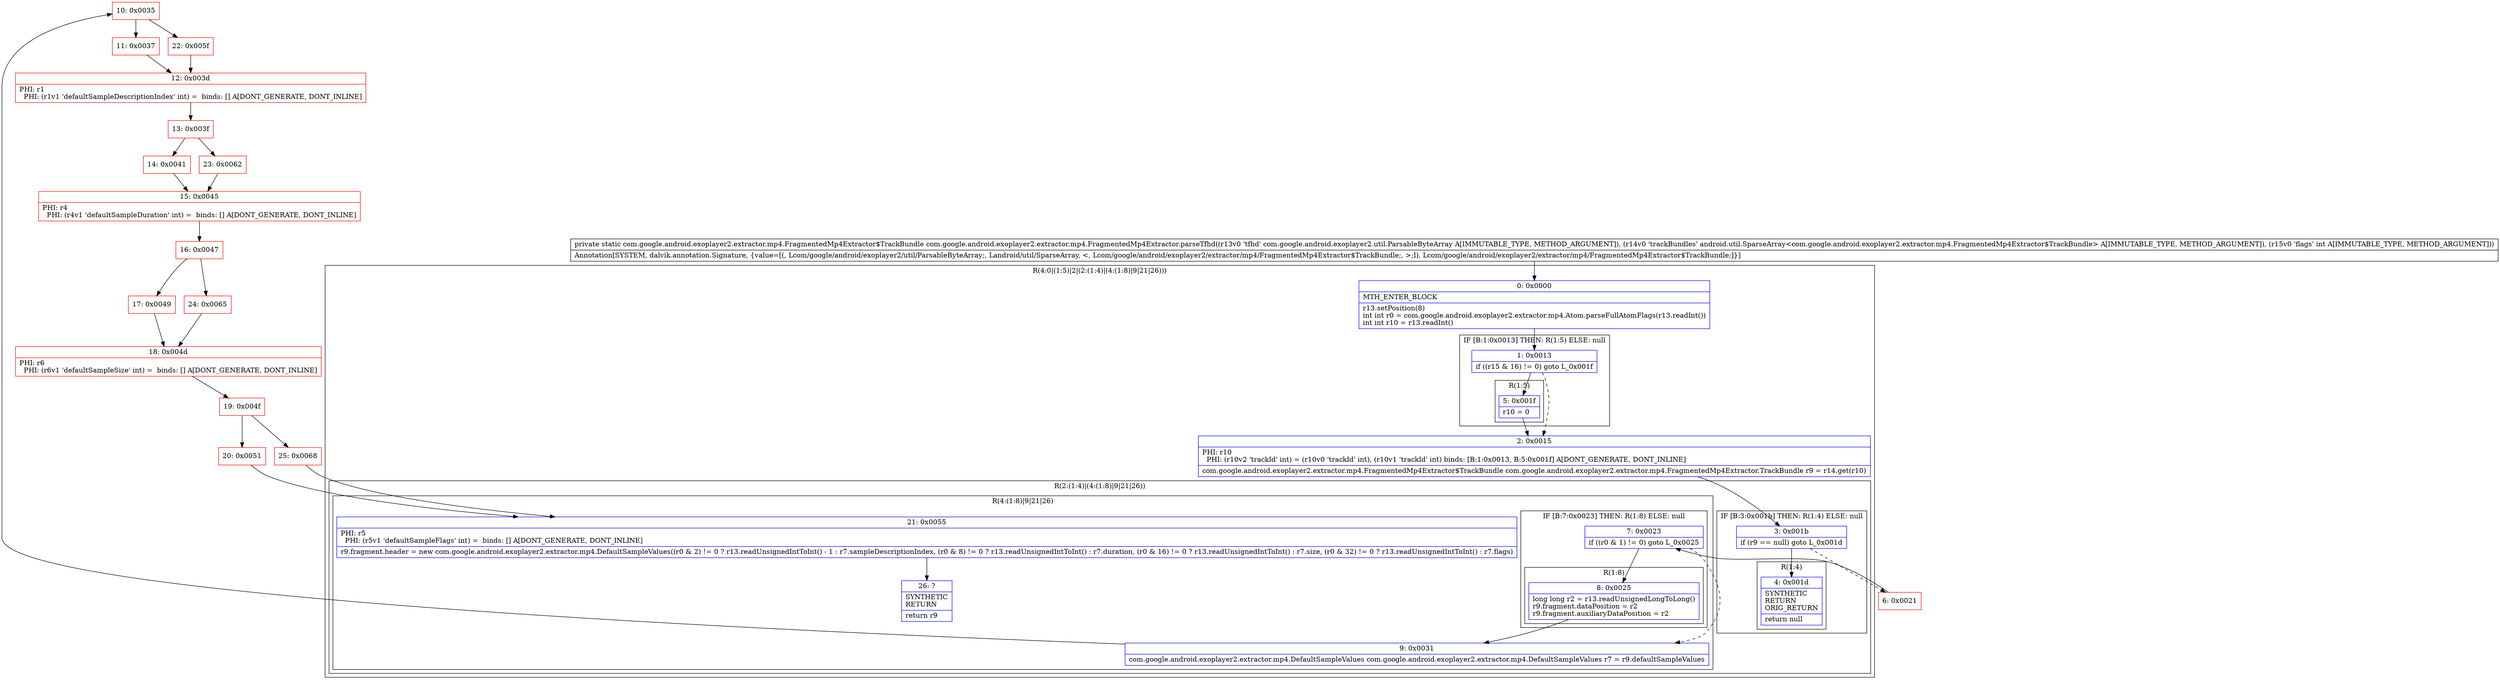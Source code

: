 digraph "CFG forcom.google.android.exoplayer2.extractor.mp4.FragmentedMp4Extractor.parseTfhd(Lcom\/google\/android\/exoplayer2\/util\/ParsableByteArray;Landroid\/util\/SparseArray;I)Lcom\/google\/android\/exoplayer2\/extractor\/mp4\/FragmentedMp4Extractor$TrackBundle;" {
subgraph cluster_Region_1800469144 {
label = "R(4:0|(1:5)|2|(2:(1:4)|(4:(1:8)|9|21|26)))";
node [shape=record,color=blue];
Node_0 [shape=record,label="{0\:\ 0x0000|MTH_ENTER_BLOCK\l|r13.setPosition(8)\lint int r0 = com.google.android.exoplayer2.extractor.mp4.Atom.parseFullAtomFlags(r13.readInt())\lint int r10 = r13.readInt()\l}"];
subgraph cluster_IfRegion_616466609 {
label = "IF [B:1:0x0013] THEN: R(1:5) ELSE: null";
node [shape=record,color=blue];
Node_1 [shape=record,label="{1\:\ 0x0013|if ((r15 & 16) != 0) goto L_0x001f\l}"];
subgraph cluster_Region_1333264713 {
label = "R(1:5)";
node [shape=record,color=blue];
Node_5 [shape=record,label="{5\:\ 0x001f|r10 = 0\l}"];
}
}
Node_2 [shape=record,label="{2\:\ 0x0015|PHI: r10 \l  PHI: (r10v2 'trackId' int) = (r10v0 'trackId' int), (r10v1 'trackId' int) binds: [B:1:0x0013, B:5:0x001f] A[DONT_GENERATE, DONT_INLINE]\l|com.google.android.exoplayer2.extractor.mp4.FragmentedMp4Extractor$TrackBundle com.google.android.exoplayer2.extractor.mp4.FragmentedMp4Extractor.TrackBundle r9 = r14.get(r10)\l}"];
subgraph cluster_Region_1763415967 {
label = "R(2:(1:4)|(4:(1:8)|9|21|26))";
node [shape=record,color=blue];
subgraph cluster_IfRegion_588297732 {
label = "IF [B:3:0x001b] THEN: R(1:4) ELSE: null";
node [shape=record,color=blue];
Node_3 [shape=record,label="{3\:\ 0x001b|if (r9 == null) goto L_0x001d\l}"];
subgraph cluster_Region_588279395 {
label = "R(1:4)";
node [shape=record,color=blue];
Node_4 [shape=record,label="{4\:\ 0x001d|SYNTHETIC\lRETURN\lORIG_RETURN\l|return null\l}"];
}
}
subgraph cluster_Region_1578674810 {
label = "R(4:(1:8)|9|21|26)";
node [shape=record,color=blue];
subgraph cluster_IfRegion_1989735246 {
label = "IF [B:7:0x0023] THEN: R(1:8) ELSE: null";
node [shape=record,color=blue];
Node_7 [shape=record,label="{7\:\ 0x0023|if ((r0 & 1) != 0) goto L_0x0025\l}"];
subgraph cluster_Region_304292779 {
label = "R(1:8)";
node [shape=record,color=blue];
Node_8 [shape=record,label="{8\:\ 0x0025|long long r2 = r13.readUnsignedLongToLong()\lr9.fragment.dataPosition = r2\lr9.fragment.auxiliaryDataPosition = r2\l}"];
}
}
Node_9 [shape=record,label="{9\:\ 0x0031|com.google.android.exoplayer2.extractor.mp4.DefaultSampleValues com.google.android.exoplayer2.extractor.mp4.DefaultSampleValues r7 = r9.defaultSampleValues\l}"];
Node_21 [shape=record,label="{21\:\ 0x0055|PHI: r5 \l  PHI: (r5v1 'defaultSampleFlags' int) =  binds: [] A[DONT_GENERATE, DONT_INLINE]\l|r9.fragment.header = new com.google.android.exoplayer2.extractor.mp4.DefaultSampleValues((r0 & 2) != 0 ? r13.readUnsignedIntToInt() \- 1 : r7.sampleDescriptionIndex, (r0 & 8) != 0 ? r13.readUnsignedIntToInt() : r7.duration, (r0 & 16) != 0 ? r13.readUnsignedIntToInt() : r7.size, (r0 & 32) != 0 ? r13.readUnsignedIntToInt() : r7.flags)\l}"];
Node_26 [shape=record,label="{26\:\ ?|SYNTHETIC\lRETURN\l|return r9\l}"];
}
}
}
Node_6 [shape=record,color=red,label="{6\:\ 0x0021}"];
Node_10 [shape=record,color=red,label="{10\:\ 0x0035}"];
Node_11 [shape=record,color=red,label="{11\:\ 0x0037}"];
Node_12 [shape=record,color=red,label="{12\:\ 0x003d|PHI: r1 \l  PHI: (r1v1 'defaultSampleDescriptionIndex' int) =  binds: [] A[DONT_GENERATE, DONT_INLINE]\l}"];
Node_13 [shape=record,color=red,label="{13\:\ 0x003f}"];
Node_14 [shape=record,color=red,label="{14\:\ 0x0041}"];
Node_15 [shape=record,color=red,label="{15\:\ 0x0045|PHI: r4 \l  PHI: (r4v1 'defaultSampleDuration' int) =  binds: [] A[DONT_GENERATE, DONT_INLINE]\l}"];
Node_16 [shape=record,color=red,label="{16\:\ 0x0047}"];
Node_17 [shape=record,color=red,label="{17\:\ 0x0049}"];
Node_18 [shape=record,color=red,label="{18\:\ 0x004d|PHI: r6 \l  PHI: (r6v1 'defaultSampleSize' int) =  binds: [] A[DONT_GENERATE, DONT_INLINE]\l}"];
Node_19 [shape=record,color=red,label="{19\:\ 0x004f}"];
Node_20 [shape=record,color=red,label="{20\:\ 0x0051}"];
Node_22 [shape=record,color=red,label="{22\:\ 0x005f}"];
Node_23 [shape=record,color=red,label="{23\:\ 0x0062}"];
Node_24 [shape=record,color=red,label="{24\:\ 0x0065}"];
Node_25 [shape=record,color=red,label="{25\:\ 0x0068}"];
MethodNode[shape=record,label="{private static com.google.android.exoplayer2.extractor.mp4.FragmentedMp4Extractor$TrackBundle com.google.android.exoplayer2.extractor.mp4.FragmentedMp4Extractor.parseTfhd((r13v0 'tfhd' com.google.android.exoplayer2.util.ParsableByteArray A[IMMUTABLE_TYPE, METHOD_ARGUMENT]), (r14v0 'trackBundles' android.util.SparseArray\<com.google.android.exoplayer2.extractor.mp4.FragmentedMp4Extractor$TrackBundle\> A[IMMUTABLE_TYPE, METHOD_ARGUMENT]), (r15v0 'flags' int A[IMMUTABLE_TYPE, METHOD_ARGUMENT]))  | Annotation[SYSTEM, dalvik.annotation.Signature, \{value=[(, Lcom\/google\/android\/exoplayer2\/util\/ParsableByteArray;, Landroid\/util\/SparseArray, \<, Lcom\/google\/android\/exoplayer2\/extractor\/mp4\/FragmentedMp4Extractor$TrackBundle;, \>;I), Lcom\/google\/android\/exoplayer2\/extractor\/mp4\/FragmentedMp4Extractor$TrackBundle;]\}]\l}"];
MethodNode -> Node_0;
Node_0 -> Node_1;
Node_1 -> Node_2[style=dashed];
Node_1 -> Node_5;
Node_5 -> Node_2;
Node_2 -> Node_3;
Node_3 -> Node_4;
Node_3 -> Node_6[style=dashed];
Node_7 -> Node_8;
Node_7 -> Node_9[style=dashed];
Node_8 -> Node_9;
Node_9 -> Node_10;
Node_21 -> Node_26;
Node_6 -> Node_7;
Node_10 -> Node_11;
Node_10 -> Node_22;
Node_11 -> Node_12;
Node_12 -> Node_13;
Node_13 -> Node_14;
Node_13 -> Node_23;
Node_14 -> Node_15;
Node_15 -> Node_16;
Node_16 -> Node_17;
Node_16 -> Node_24;
Node_17 -> Node_18;
Node_18 -> Node_19;
Node_19 -> Node_20;
Node_19 -> Node_25;
Node_20 -> Node_21;
Node_22 -> Node_12;
Node_23 -> Node_15;
Node_24 -> Node_18;
Node_25 -> Node_21;
}

